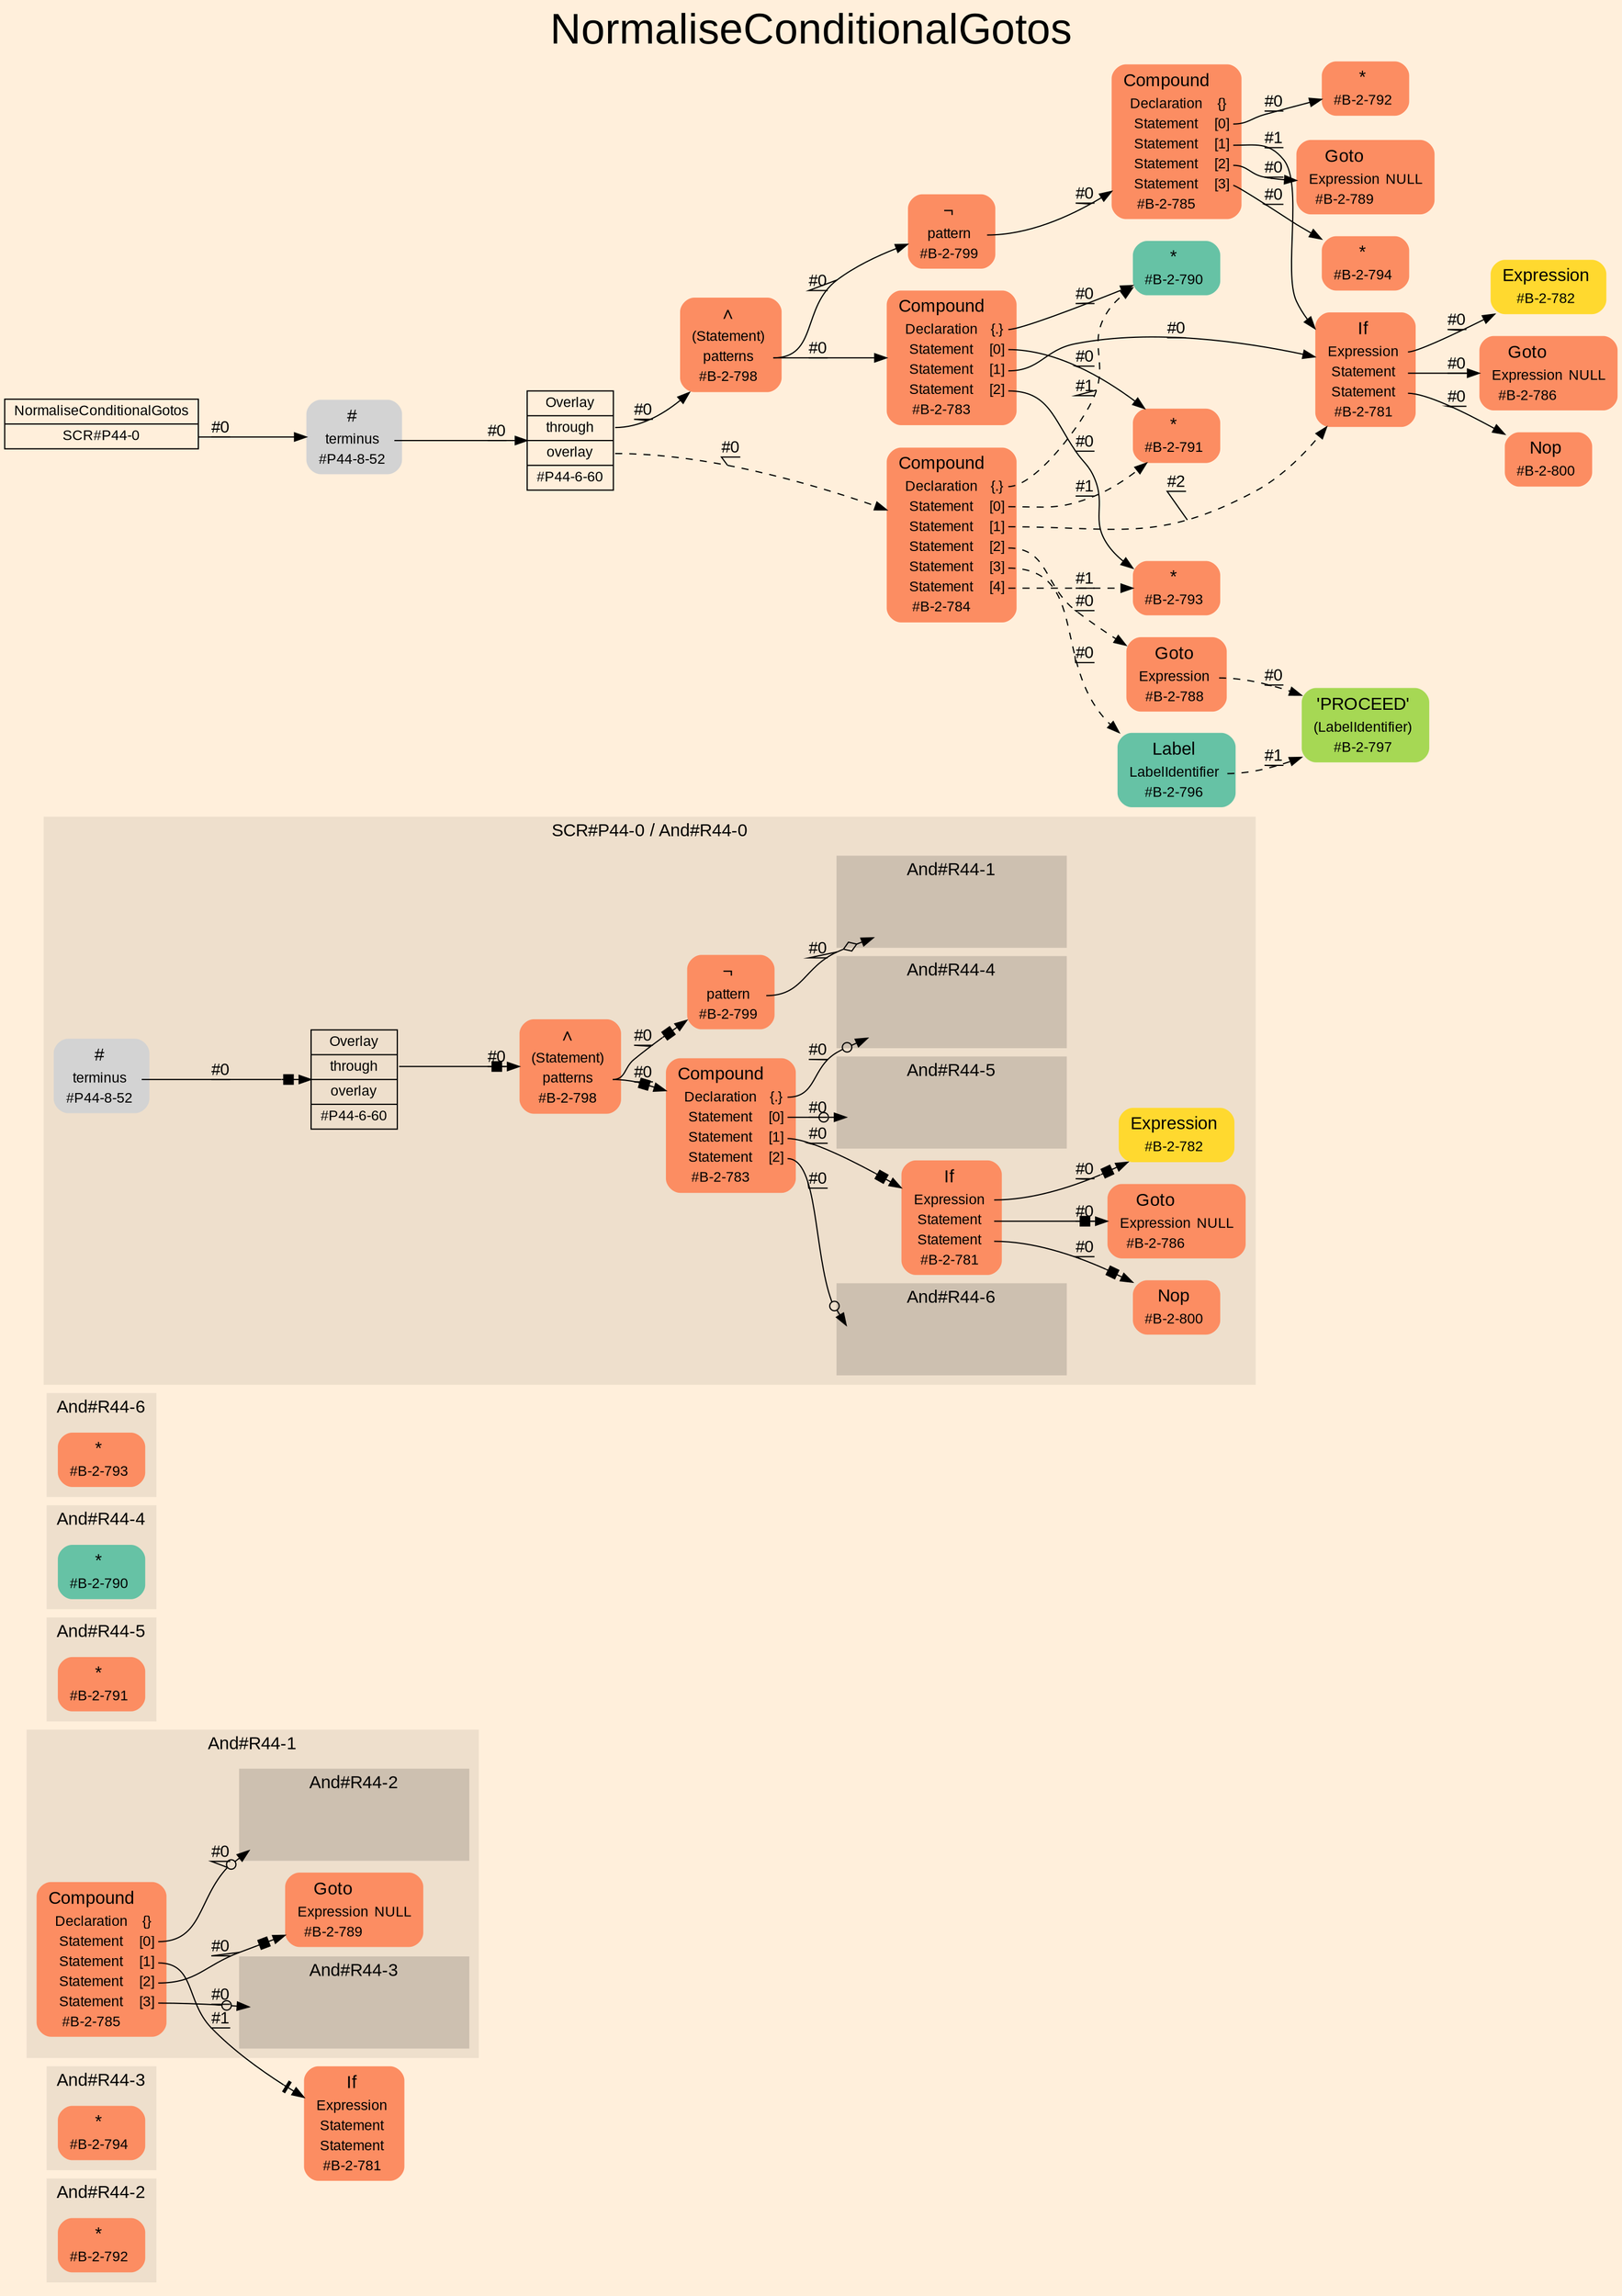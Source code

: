 digraph "NormaliseConditionalGotos" {
label = "NormaliseConditionalGotos"
labelloc = t
fontsize = "36"
graph [
    rankdir = "LR"
    ranksep = 0.3
    bgcolor = antiquewhite1
    color = black
    fontcolor = black
    fontname = "Arial"
];
node [
    fontname = "Arial"
];
edge [
    fontname = "Arial"
];

// -------------------- figure And#R44-2 --------------------
subgraph "clusterAnd#R44-2" {
    label = "And#R44-2"
    style = "filled"
    color = antiquewhite2
    fontsize = "15"
    "And#R44-2 / #B-2-792" [
        shape = "plaintext"
        fillcolor = "/set28/2"
        label = <<TABLE BORDER="0" CELLBORDER="0" CELLSPACING="0">
         <TR><TD><FONT POINT-SIZE="15.0">*</FONT></TD><TD></TD></TR>
         <TR><TD>#B-2-792</TD><TD PORT="port0"></TD></TR>
        </TABLE>>
        style = "rounded,filled"
        fontsize = "12"
    ];
    
}


// -------------------- figure And#R44-3 --------------------
subgraph "clusterAnd#R44-3" {
    label = "And#R44-3"
    style = "filled"
    color = antiquewhite2
    fontsize = "15"
    "And#R44-3 / #B-2-794" [
        shape = "plaintext"
        fillcolor = "/set28/2"
        label = <<TABLE BORDER="0" CELLBORDER="0" CELLSPACING="0">
         <TR><TD><FONT POINT-SIZE="15.0">*</FONT></TD><TD></TD></TR>
         <TR><TD>#B-2-794</TD><TD PORT="port0"></TD></TR>
        </TABLE>>
        style = "rounded,filled"
        fontsize = "12"
    ];
    
}


// -------------------- figure And#R44-1 --------------------
"And#R44-1 / #B-2-781" [
    shape = "plaintext"
    fillcolor = "/set28/2"
    label = <<TABLE BORDER="0" CELLBORDER="0" CELLSPACING="0">
     <TR><TD><FONT POINT-SIZE="15.0">If</FONT></TD><TD></TD></TR>
     <TR><TD>Expression</TD><TD PORT="port0"></TD></TR>
     <TR><TD>Statement</TD><TD PORT="port1"></TD></TR>
     <TR><TD>Statement</TD><TD PORT="port2"></TD></TR>
     <TR><TD>#B-2-781</TD><TD PORT="port3"></TD></TR>
    </TABLE>>
    style = "rounded,filled"
    fontsize = "12"
];

subgraph "clusterAnd#R44-1" {
    label = "And#R44-1"
    style = "filled"
    color = antiquewhite2
    fontsize = "15"
    "And#R44-1 / #B-2-785" [
        shape = "plaintext"
        fillcolor = "/set28/2"
        label = <<TABLE BORDER="0" CELLBORDER="0" CELLSPACING="0">
         <TR><TD><FONT POINT-SIZE="15.0">Compound</FONT></TD><TD></TD></TR>
         <TR><TD>Declaration</TD><TD PORT="port0">{}</TD></TR>
         <TR><TD>Statement</TD><TD PORT="port1">[0]</TD></TR>
         <TR><TD>Statement</TD><TD PORT="port2">[1]</TD></TR>
         <TR><TD>Statement</TD><TD PORT="port3">[2]</TD></TR>
         <TR><TD>Statement</TD><TD PORT="port4">[3]</TD></TR>
         <TR><TD>#B-2-785</TD><TD PORT="port5"></TD></TR>
        </TABLE>>
        style = "rounded,filled"
        fontsize = "12"
    ];
    
    "And#R44-1 / #B-2-789" [
        shape = "plaintext"
        fillcolor = "/set28/2"
        label = <<TABLE BORDER="0" CELLBORDER="0" CELLSPACING="0">
         <TR><TD><FONT POINT-SIZE="15.0">Goto</FONT></TD><TD></TD></TR>
         <TR><TD>Expression</TD><TD PORT="port0">NULL</TD></TR>
         <TR><TD>#B-2-789</TD><TD PORT="port1"></TD></TR>
        </TABLE>>
        style = "rounded,filled"
        fontsize = "12"
    ];
    
    subgraph "clusterAnd#R44-1 / And#R44-2" {
        label = "And#R44-2"
        style = "filled"
        color = antiquewhite3
        fontsize = "15"
        "And#R44-1 / #0 / #B-2-792" [
            shape = "none"
            style = "invisible"
        ];
        
    }
    
    subgraph "clusterAnd#R44-1 / And#R44-3" {
        label = "And#R44-3"
        style = "filled"
        color = antiquewhite3
        fontsize = "15"
        "And#R44-1 / #0 / #B-2-794" [
            shape = "none"
            style = "invisible"
        ];
        
    }
    
}


// -------------------- figure And#R44-5 --------------------
subgraph "clusterAnd#R44-5" {
    label = "And#R44-5"
    style = "filled"
    color = antiquewhite2
    fontsize = "15"
    "And#R44-5 / #B-2-791" [
        shape = "plaintext"
        fillcolor = "/set28/2"
        label = <<TABLE BORDER="0" CELLBORDER="0" CELLSPACING="0">
         <TR><TD><FONT POINT-SIZE="15.0">*</FONT></TD><TD></TD></TR>
         <TR><TD>#B-2-791</TD><TD PORT="port0"></TD></TR>
        </TABLE>>
        style = "rounded,filled"
        fontsize = "12"
    ];
    
}


// -------------------- figure And#R44-4 --------------------
subgraph "clusterAnd#R44-4" {
    label = "And#R44-4"
    style = "filled"
    color = antiquewhite2
    fontsize = "15"
    "And#R44-4 / #B-2-790" [
        shape = "plaintext"
        fillcolor = "/set28/1"
        label = <<TABLE BORDER="0" CELLBORDER="0" CELLSPACING="0">
         <TR><TD><FONT POINT-SIZE="15.0">*</FONT></TD><TD></TD></TR>
         <TR><TD>#B-2-790</TD><TD PORT="port0"></TD></TR>
        </TABLE>>
        style = "rounded,filled"
        fontsize = "12"
    ];
    
}


// -------------------- figure And#R44-6 --------------------
subgraph "clusterAnd#R44-6" {
    label = "And#R44-6"
    style = "filled"
    color = antiquewhite2
    fontsize = "15"
    "And#R44-6 / #B-2-793" [
        shape = "plaintext"
        fillcolor = "/set28/2"
        label = <<TABLE BORDER="0" CELLBORDER="0" CELLSPACING="0">
         <TR><TD><FONT POINT-SIZE="15.0">*</FONT></TD><TD></TD></TR>
         <TR><TD>#B-2-793</TD><TD PORT="port0"></TD></TR>
        </TABLE>>
        style = "rounded,filled"
        fontsize = "12"
    ];
    
}


// -------------------- figure And#R44-0 --------------------
subgraph "clusterAnd#R44-0" {
    label = "SCR#P44-0 / And#R44-0"
    style = "filled"
    color = antiquewhite2
    fontsize = "15"
    "And#R44-0 / #B-2-781" [
        shape = "plaintext"
        fillcolor = "/set28/2"
        label = <<TABLE BORDER="0" CELLBORDER="0" CELLSPACING="0">
         <TR><TD><FONT POINT-SIZE="15.0">If</FONT></TD><TD></TD></TR>
         <TR><TD>Expression</TD><TD PORT="port0"></TD></TR>
         <TR><TD>Statement</TD><TD PORT="port1"></TD></TR>
         <TR><TD>Statement</TD><TD PORT="port2"></TD></TR>
         <TR><TD>#B-2-781</TD><TD PORT="port3"></TD></TR>
        </TABLE>>
        style = "rounded,filled"
        fontsize = "12"
    ];
    
    "And#R44-0 / #B-2-782" [
        shape = "plaintext"
        fillcolor = "/set28/6"
        label = <<TABLE BORDER="0" CELLBORDER="0" CELLSPACING="0">
         <TR><TD><FONT POINT-SIZE="15.0">Expression</FONT></TD><TD></TD></TR>
         <TR><TD>#B-2-782</TD><TD PORT="port0"></TD></TR>
        </TABLE>>
        style = "rounded,filled"
        fontsize = "12"
    ];
    
    "And#R44-0 / #B-2-783" [
        shape = "plaintext"
        fillcolor = "/set28/2"
        label = <<TABLE BORDER="0" CELLBORDER="0" CELLSPACING="0">
         <TR><TD><FONT POINT-SIZE="15.0">Compound</FONT></TD><TD></TD></TR>
         <TR><TD>Declaration</TD><TD PORT="port0">{.}</TD></TR>
         <TR><TD>Statement</TD><TD PORT="port1">[0]</TD></TR>
         <TR><TD>Statement</TD><TD PORT="port2">[1]</TD></TR>
         <TR><TD>Statement</TD><TD PORT="port3">[2]</TD></TR>
         <TR><TD>#B-2-783</TD><TD PORT="port4"></TD></TR>
        </TABLE>>
        style = "rounded,filled"
        fontsize = "12"
    ];
    
    "And#R44-0 / #B-2-786" [
        shape = "plaintext"
        fillcolor = "/set28/2"
        label = <<TABLE BORDER="0" CELLBORDER="0" CELLSPACING="0">
         <TR><TD><FONT POINT-SIZE="15.0">Goto</FONT></TD><TD></TD></TR>
         <TR><TD>Expression</TD><TD PORT="port0">NULL</TD></TR>
         <TR><TD>#B-2-786</TD><TD PORT="port1"></TD></TR>
        </TABLE>>
        style = "rounded,filled"
        fontsize = "12"
    ];
    
    "And#R44-0 / #B-2-798" [
        shape = "plaintext"
        fillcolor = "/set28/2"
        label = <<TABLE BORDER="0" CELLBORDER="0" CELLSPACING="0">
         <TR><TD><FONT POINT-SIZE="15.0">∧</FONT></TD><TD></TD></TR>
         <TR><TD>(Statement)</TD><TD PORT="port0"></TD></TR>
         <TR><TD>patterns</TD><TD PORT="port1"></TD></TR>
         <TR><TD>#B-2-798</TD><TD PORT="port2"></TD></TR>
        </TABLE>>
        style = "rounded,filled"
        fontsize = "12"
    ];
    
    "And#R44-0 / #B-2-799" [
        shape = "plaintext"
        fillcolor = "/set28/2"
        label = <<TABLE BORDER="0" CELLBORDER="0" CELLSPACING="0">
         <TR><TD><FONT POINT-SIZE="15.0">¬</FONT></TD><TD></TD></TR>
         <TR><TD>pattern</TD><TD PORT="port0"></TD></TR>
         <TR><TD>#B-2-799</TD><TD PORT="port1"></TD></TR>
        </TABLE>>
        style = "rounded,filled"
        fontsize = "12"
    ];
    
    "And#R44-0 / #B-2-800" [
        shape = "plaintext"
        fillcolor = "/set28/2"
        label = <<TABLE BORDER="0" CELLBORDER="0" CELLSPACING="0">
         <TR><TD><FONT POINT-SIZE="15.0">Nop</FONT></TD><TD></TD></TR>
         <TR><TD>#B-2-800</TD><TD PORT="port0"></TD></TR>
        </TABLE>>
        style = "rounded,filled"
        fontsize = "12"
    ];
    
    "And#R44-0 / #P44-6-60" [
        shape = "record"
        fillcolor = antiquewhite2
        label = "<fixed> Overlay | <port0> through | <port1> overlay | <port2> #P44-6-60"
        style = "filled"
        fontsize = "12"
        color = black
        fontcolor = black
    ];
    
    "And#R44-0 / #P44-8-52" [
        shape = "plaintext"
        label = <<TABLE BORDER="0" CELLBORDER="0" CELLSPACING="0">
         <TR><TD><FONT POINT-SIZE="15.0">#</FONT></TD><TD></TD></TR>
         <TR><TD>terminus</TD><TD PORT="port0"></TD></TR>
         <TR><TD>#P44-8-52</TD><TD PORT="port1"></TD></TR>
        </TABLE>>
        style = "rounded,filled"
        fontsize = "12"
    ];
    
    subgraph "clusterAnd#R44-0 / And#R44-1" {
        label = "And#R44-1"
        style = "filled"
        color = antiquewhite3
        fontsize = "15"
        "And#R44-0 / #0 / #B-2-785" [
            shape = "none"
            style = "invisible"
        ];
        
    }
    
    subgraph "clusterAnd#R44-0 / And#R44-4" {
        label = "And#R44-4"
        style = "filled"
        color = antiquewhite3
        fontsize = "15"
        "And#R44-0 / #0 / #B-2-790" [
            shape = "none"
            style = "invisible"
        ];
        
    }
    
    subgraph "clusterAnd#R44-0 / And#R44-5" {
        label = "And#R44-5"
        style = "filled"
        color = antiquewhite3
        fontsize = "15"
        "And#R44-0 / #0 / #B-2-791" [
            shape = "none"
            style = "invisible"
        ];
        
    }
    
    subgraph "clusterAnd#R44-0 / And#R44-6" {
        label = "And#R44-6"
        style = "filled"
        color = antiquewhite3
        fontsize = "15"
        "And#R44-0 / #0 / #B-2-793" [
            shape = "none"
            style = "invisible"
        ];
        
    }
    
}


// -------------------- transformation figure --------------------
"CR#P44-0" [
    shape = "record"
    fillcolor = antiquewhite1
    label = "<fixed> NormaliseConditionalGotos | <port0> SCR#P44-0"
    style = "filled"
    fontsize = "12"
    color = black
    fontcolor = black
];

"#P44-8-52" [
    shape = "plaintext"
    label = <<TABLE BORDER="0" CELLBORDER="0" CELLSPACING="0">
     <TR><TD><FONT POINT-SIZE="15.0">#</FONT></TD><TD></TD></TR>
     <TR><TD>terminus</TD><TD PORT="port0"></TD></TR>
     <TR><TD>#P44-8-52</TD><TD PORT="port1"></TD></TR>
    </TABLE>>
    style = "rounded,filled"
    fontsize = "12"
];

"#P44-6-60" [
    shape = "record"
    fillcolor = antiquewhite1
    label = "<fixed> Overlay | <port0> through | <port1> overlay | <port2> #P44-6-60"
    style = "filled"
    fontsize = "12"
    color = black
    fontcolor = black
];

"#B-2-798" [
    shape = "plaintext"
    fillcolor = "/set28/2"
    label = <<TABLE BORDER="0" CELLBORDER="0" CELLSPACING="0">
     <TR><TD><FONT POINT-SIZE="15.0">∧</FONT></TD><TD></TD></TR>
     <TR><TD>(Statement)</TD><TD PORT="port0"></TD></TR>
     <TR><TD>patterns</TD><TD PORT="port1"></TD></TR>
     <TR><TD>#B-2-798</TD><TD PORT="port2"></TD></TR>
    </TABLE>>
    style = "rounded,filled"
    fontsize = "12"
];

"#B-2-783" [
    shape = "plaintext"
    fillcolor = "/set28/2"
    label = <<TABLE BORDER="0" CELLBORDER="0" CELLSPACING="0">
     <TR><TD><FONT POINT-SIZE="15.0">Compound</FONT></TD><TD></TD></TR>
     <TR><TD>Declaration</TD><TD PORT="port0">{.}</TD></TR>
     <TR><TD>Statement</TD><TD PORT="port1">[0]</TD></TR>
     <TR><TD>Statement</TD><TD PORT="port2">[1]</TD></TR>
     <TR><TD>Statement</TD><TD PORT="port3">[2]</TD></TR>
     <TR><TD>#B-2-783</TD><TD PORT="port4"></TD></TR>
    </TABLE>>
    style = "rounded,filled"
    fontsize = "12"
];

"#B-2-790" [
    shape = "plaintext"
    fillcolor = "/set28/1"
    label = <<TABLE BORDER="0" CELLBORDER="0" CELLSPACING="0">
     <TR><TD><FONT POINT-SIZE="15.0">*</FONT></TD><TD></TD></TR>
     <TR><TD>#B-2-790</TD><TD PORT="port0"></TD></TR>
    </TABLE>>
    style = "rounded,filled"
    fontsize = "12"
];

"#B-2-791" [
    shape = "plaintext"
    fillcolor = "/set28/2"
    label = <<TABLE BORDER="0" CELLBORDER="0" CELLSPACING="0">
     <TR><TD><FONT POINT-SIZE="15.0">*</FONT></TD><TD></TD></TR>
     <TR><TD>#B-2-791</TD><TD PORT="port0"></TD></TR>
    </TABLE>>
    style = "rounded,filled"
    fontsize = "12"
];

"#B-2-781" [
    shape = "plaintext"
    fillcolor = "/set28/2"
    label = <<TABLE BORDER="0" CELLBORDER="0" CELLSPACING="0">
     <TR><TD><FONT POINT-SIZE="15.0">If</FONT></TD><TD></TD></TR>
     <TR><TD>Expression</TD><TD PORT="port0"></TD></TR>
     <TR><TD>Statement</TD><TD PORT="port1"></TD></TR>
     <TR><TD>Statement</TD><TD PORT="port2"></TD></TR>
     <TR><TD>#B-2-781</TD><TD PORT="port3"></TD></TR>
    </TABLE>>
    style = "rounded,filled"
    fontsize = "12"
];

"#B-2-782" [
    shape = "plaintext"
    fillcolor = "/set28/6"
    label = <<TABLE BORDER="0" CELLBORDER="0" CELLSPACING="0">
     <TR><TD><FONT POINT-SIZE="15.0">Expression</FONT></TD><TD></TD></TR>
     <TR><TD>#B-2-782</TD><TD PORT="port0"></TD></TR>
    </TABLE>>
    style = "rounded,filled"
    fontsize = "12"
];

"#B-2-786" [
    shape = "plaintext"
    fillcolor = "/set28/2"
    label = <<TABLE BORDER="0" CELLBORDER="0" CELLSPACING="0">
     <TR><TD><FONT POINT-SIZE="15.0">Goto</FONT></TD><TD></TD></TR>
     <TR><TD>Expression</TD><TD PORT="port0">NULL</TD></TR>
     <TR><TD>#B-2-786</TD><TD PORT="port1"></TD></TR>
    </TABLE>>
    style = "rounded,filled"
    fontsize = "12"
];

"#B-2-800" [
    shape = "plaintext"
    fillcolor = "/set28/2"
    label = <<TABLE BORDER="0" CELLBORDER="0" CELLSPACING="0">
     <TR><TD><FONT POINT-SIZE="15.0">Nop</FONT></TD><TD></TD></TR>
     <TR><TD>#B-2-800</TD><TD PORT="port0"></TD></TR>
    </TABLE>>
    style = "rounded,filled"
    fontsize = "12"
];

"#B-2-793" [
    shape = "plaintext"
    fillcolor = "/set28/2"
    label = <<TABLE BORDER="0" CELLBORDER="0" CELLSPACING="0">
     <TR><TD><FONT POINT-SIZE="15.0">*</FONT></TD><TD></TD></TR>
     <TR><TD>#B-2-793</TD><TD PORT="port0"></TD></TR>
    </TABLE>>
    style = "rounded,filled"
    fontsize = "12"
];

"#B-2-799" [
    shape = "plaintext"
    fillcolor = "/set28/2"
    label = <<TABLE BORDER="0" CELLBORDER="0" CELLSPACING="0">
     <TR><TD><FONT POINT-SIZE="15.0">¬</FONT></TD><TD></TD></TR>
     <TR><TD>pattern</TD><TD PORT="port0"></TD></TR>
     <TR><TD>#B-2-799</TD><TD PORT="port1"></TD></TR>
    </TABLE>>
    style = "rounded,filled"
    fontsize = "12"
];

"#B-2-785" [
    shape = "plaintext"
    fillcolor = "/set28/2"
    label = <<TABLE BORDER="0" CELLBORDER="0" CELLSPACING="0">
     <TR><TD><FONT POINT-SIZE="15.0">Compound</FONT></TD><TD></TD></TR>
     <TR><TD>Declaration</TD><TD PORT="port0">{}</TD></TR>
     <TR><TD>Statement</TD><TD PORT="port1">[0]</TD></TR>
     <TR><TD>Statement</TD><TD PORT="port2">[1]</TD></TR>
     <TR><TD>Statement</TD><TD PORT="port3">[2]</TD></TR>
     <TR><TD>Statement</TD><TD PORT="port4">[3]</TD></TR>
     <TR><TD>#B-2-785</TD><TD PORT="port5"></TD></TR>
    </TABLE>>
    style = "rounded,filled"
    fontsize = "12"
];

"#B-2-792" [
    shape = "plaintext"
    fillcolor = "/set28/2"
    label = <<TABLE BORDER="0" CELLBORDER="0" CELLSPACING="0">
     <TR><TD><FONT POINT-SIZE="15.0">*</FONT></TD><TD></TD></TR>
     <TR><TD>#B-2-792</TD><TD PORT="port0"></TD></TR>
    </TABLE>>
    style = "rounded,filled"
    fontsize = "12"
];

"#B-2-789" [
    shape = "plaintext"
    fillcolor = "/set28/2"
    label = <<TABLE BORDER="0" CELLBORDER="0" CELLSPACING="0">
     <TR><TD><FONT POINT-SIZE="15.0">Goto</FONT></TD><TD></TD></TR>
     <TR><TD>Expression</TD><TD PORT="port0">NULL</TD></TR>
     <TR><TD>#B-2-789</TD><TD PORT="port1"></TD></TR>
    </TABLE>>
    style = "rounded,filled"
    fontsize = "12"
];

"#B-2-794" [
    shape = "plaintext"
    fillcolor = "/set28/2"
    label = <<TABLE BORDER="0" CELLBORDER="0" CELLSPACING="0">
     <TR><TD><FONT POINT-SIZE="15.0">*</FONT></TD><TD></TD></TR>
     <TR><TD>#B-2-794</TD><TD PORT="port0"></TD></TR>
    </TABLE>>
    style = "rounded,filled"
    fontsize = "12"
];

"#B-2-784" [
    shape = "plaintext"
    fillcolor = "/set28/2"
    label = <<TABLE BORDER="0" CELLBORDER="0" CELLSPACING="0">
     <TR><TD><FONT POINT-SIZE="15.0">Compound</FONT></TD><TD></TD></TR>
     <TR><TD>Declaration</TD><TD PORT="port0">{.}</TD></TR>
     <TR><TD>Statement</TD><TD PORT="port1">[0]</TD></TR>
     <TR><TD>Statement</TD><TD PORT="port2">[1]</TD></TR>
     <TR><TD>Statement</TD><TD PORT="port3">[2]</TD></TR>
     <TR><TD>Statement</TD><TD PORT="port4">[3]</TD></TR>
     <TR><TD>Statement</TD><TD PORT="port5">[4]</TD></TR>
     <TR><TD>#B-2-784</TD><TD PORT="port6"></TD></TR>
    </TABLE>>
    style = "rounded,filled"
    fontsize = "12"
];

"#B-2-788" [
    shape = "plaintext"
    fillcolor = "/set28/2"
    label = <<TABLE BORDER="0" CELLBORDER="0" CELLSPACING="0">
     <TR><TD><FONT POINT-SIZE="15.0">Goto</FONT></TD><TD></TD></TR>
     <TR><TD>Expression</TD><TD PORT="port0"></TD></TR>
     <TR><TD>#B-2-788</TD><TD PORT="port1"></TD></TR>
    </TABLE>>
    style = "rounded,filled"
    fontsize = "12"
];

"#B-2-797" [
    shape = "plaintext"
    fillcolor = "/set28/5"
    label = <<TABLE BORDER="0" CELLBORDER="0" CELLSPACING="0">
     <TR><TD><FONT POINT-SIZE="15.0">'PROCEED'</FONT></TD><TD></TD></TR>
     <TR><TD>(LabelIdentifier)</TD><TD PORT="port0"></TD></TR>
     <TR><TD>#B-2-797</TD><TD PORT="port1"></TD></TR>
    </TABLE>>
    style = "rounded,filled"
    fontsize = "12"
];

"#B-2-796" [
    shape = "plaintext"
    fillcolor = "/set28/1"
    label = <<TABLE BORDER="0" CELLBORDER="0" CELLSPACING="0">
     <TR><TD><FONT POINT-SIZE="15.0">Label</FONT></TD><TD></TD></TR>
     <TR><TD>LabelIdentifier</TD><TD PORT="port0"></TD></TR>
     <TR><TD>#B-2-796</TD><TD PORT="port1"></TD></TR>
    </TABLE>>
    style = "rounded,filled"
    fontsize = "12"
];


// -------------------- links --------------------
// links for block CR#P44-0
"CR#P44-0":port0 -> "#P44-8-52" [
    label = "#0"
    decorate = true
    color = black
    fontcolor = black
];

// links for block #P44-8-52
"#P44-8-52":port0 -> "#P44-6-60" [
    label = "#0"
    decorate = true
    color = black
    fontcolor = black
];

// links for block #P44-6-60
"#P44-6-60":port0 -> "#B-2-798" [
    label = "#0"
    decorate = true
    color = black
    fontcolor = black
];

"#P44-6-60":port1 -> "#B-2-784" [
    style="dashed"
    label = "#0"
    decorate = true
    color = black
    fontcolor = black
];

// links for block #B-2-798
"#B-2-798":port1 -> "#B-2-783" [
    label = "#0"
    decorate = true
    color = black
    fontcolor = black
];

"#B-2-798":port1 -> "#B-2-799" [
    label = "#0"
    decorate = true
    color = black
    fontcolor = black
];

// links for block #B-2-783
"#B-2-783":port0 -> "#B-2-790" [
    label = "#0"
    decorate = true
    color = black
    fontcolor = black
];

"#B-2-783":port1 -> "#B-2-791" [
    label = "#0"
    decorate = true
    color = black
    fontcolor = black
];

"#B-2-783":port2 -> "#B-2-781" [
    label = "#0"
    decorate = true
    color = black
    fontcolor = black
];

"#B-2-783":port3 -> "#B-2-793" [
    label = "#0"
    decorate = true
    color = black
    fontcolor = black
];

// links for block #B-2-790
// links for block #B-2-791
// links for block #B-2-781
"#B-2-781":port0 -> "#B-2-782" [
    label = "#0"
    decorate = true
    color = black
    fontcolor = black
];

"#B-2-781":port1 -> "#B-2-786" [
    label = "#0"
    decorate = true
    color = black
    fontcolor = black
];

"#B-2-781":port2 -> "#B-2-800" [
    label = "#0"
    decorate = true
    color = black
    fontcolor = black
];

// links for block #B-2-782
// links for block #B-2-786
// links for block #B-2-800
// links for block #B-2-793
// links for block #B-2-799
"#B-2-799":port0 -> "#B-2-785" [
    label = "#0"
    decorate = true
    color = black
    fontcolor = black
];

// links for block #B-2-785
"#B-2-785":port1 -> "#B-2-792" [
    label = "#0"
    decorate = true
    color = black
    fontcolor = black
];

"#B-2-785":port2 -> "#B-2-781" [
    label = "#1"
    decorate = true
    color = black
    fontcolor = black
];

"#B-2-785":port3 -> "#B-2-789" [
    label = "#0"
    decorate = true
    color = black
    fontcolor = black
];

"#B-2-785":port4 -> "#B-2-794" [
    label = "#0"
    decorate = true
    color = black
    fontcolor = black
];

// links for block #B-2-792
// links for block #B-2-789
// links for block #B-2-794
// links for block #B-2-784
"#B-2-784":port0 -> "#B-2-790" [
    style="dashed"
    label = "#1"
    decorate = true
    color = black
    fontcolor = black
];

"#B-2-784":port1 -> "#B-2-791" [
    style="dashed"
    label = "#1"
    decorate = true
    color = black
    fontcolor = black
];

"#B-2-784":port2 -> "#B-2-781" [
    style="dashed"
    label = "#2"
    decorate = true
    color = black
    fontcolor = black
];

"#B-2-784":port3 -> "#B-2-788" [
    style="dashed"
    label = "#0"
    decorate = true
    color = black
    fontcolor = black
];

"#B-2-784":port4 -> "#B-2-796" [
    style="dashed"
    label = "#0"
    decorate = true
    color = black
    fontcolor = black
];

"#B-2-784":port5 -> "#B-2-793" [
    style="dashed"
    label = "#1"
    decorate = true
    color = black
    fontcolor = black
];

// links for block #B-2-788
"#B-2-788":port0 -> "#B-2-797" [
    style="dashed"
    label = "#0"
    decorate = true
    color = black
    fontcolor = black
];

// links for block #B-2-797
// links for block #B-2-796
"#B-2-796":port0 -> "#B-2-797" [
    style="dashed"
    label = "#1"
    decorate = true
    color = black
    fontcolor = black
];

// links for block And#R44-0 / #B-2-781
"And#R44-0 / #B-2-781":port0 -> "And#R44-0 / #B-2-782" [
    arrowhead="normalnonebox"
    label = "#0"
    decorate = true
    color = black
    fontcolor = black
];

"And#R44-0 / #B-2-781":port1 -> "And#R44-0 / #B-2-786" [
    arrowhead="normalnonebox"
    label = "#0"
    decorate = true
    color = black
    fontcolor = black
];

"And#R44-0 / #B-2-781":port2 -> "And#R44-0 / #B-2-800" [
    arrowhead="normalnonebox"
    label = "#0"
    decorate = true
    color = black
    fontcolor = black
];

// links for block And#R44-0 / #B-2-782
// links for block And#R44-0 / #B-2-783
"And#R44-0 / #B-2-783":port0 -> "And#R44-0 / #0 / #B-2-790" [
    arrowhead="normalnoneodot"
    label = "#0"
    decorate = true
    color = black
    fontcolor = black
];

"And#R44-0 / #B-2-783":port1 -> "And#R44-0 / #0 / #B-2-791" [
    arrowhead="normalnoneodot"
    label = "#0"
    decorate = true
    color = black
    fontcolor = black
];

"And#R44-0 / #B-2-783":port2 -> "And#R44-0 / #B-2-781" [
    arrowhead="normalnonebox"
    label = "#0"
    decorate = true
    color = black
    fontcolor = black
];

"And#R44-0 / #B-2-783":port3 -> "And#R44-0 / #0 / #B-2-793" [
    arrowhead="normalnoneodot"
    label = "#0"
    decorate = true
    color = black
    fontcolor = black
];

// links for block And#R44-0 / #B-2-786
// links for block And#R44-0 / #B-2-798
"And#R44-0 / #B-2-798":port1 -> "And#R44-0 / #B-2-783" [
    arrowhead="normalnonebox"
    label = "#0"
    decorate = true
    color = black
    fontcolor = black
];

"And#R44-0 / #B-2-798":port1 -> "And#R44-0 / #B-2-799" [
    arrowhead="normalnonebox"
    label = "#0"
    decorate = true
    color = black
    fontcolor = black
];

// links for block And#R44-0 / #B-2-799
"And#R44-0 / #B-2-799":port0 -> "And#R44-0 / #0 / #B-2-785" [
    arrowhead="normalnoneodiamond"
    label = "#0"
    decorate = true
    color = black
    fontcolor = black
];

// links for block And#R44-0 / #B-2-800
// links for block And#R44-0 / #P44-6-60
"And#R44-0 / #P44-6-60":port0 -> "And#R44-0 / #B-2-798" [
    arrowhead="normalnonebox"
    label = "#0"
    decorate = true
    color = black
    fontcolor = black
];

// links for block And#R44-0 / #P44-8-52
"And#R44-0 / #P44-8-52":port0 -> "And#R44-0 / #P44-6-60" [
    arrowhead="normalnonebox"
    label = "#0"
    decorate = true
    color = black
    fontcolor = black
];

// links for block And#R44-0 / #0 / #B-2-785
// links for block And#R44-0 / #0 / #B-2-790
// links for block And#R44-0 / #0 / #B-2-791
// links for block And#R44-0 / #0 / #B-2-793
// links for block And#R44-6 / #B-2-793
// links for block And#R44-4 / #B-2-790
// links for block And#R44-5 / #B-2-791
// links for block And#R44-1 / #B-2-781
// links for block And#R44-1 / #B-2-785
"And#R44-1 / #B-2-785":port1 -> "And#R44-1 / #0 / #B-2-792" [
    arrowhead="normalnoneodot"
    label = "#0"
    decorate = true
    color = black
    fontcolor = black
];

"And#R44-1 / #B-2-785":port2 -> "And#R44-1 / #B-2-781" [
    arrowhead="normalnonetee"
    label = "#1"
    decorate = true
    color = black
    fontcolor = black
];

"And#R44-1 / #B-2-785":port3 -> "And#R44-1 / #B-2-789" [
    arrowhead="normalnonebox"
    label = "#0"
    decorate = true
    color = black
    fontcolor = black
];

"And#R44-1 / #B-2-785":port4 -> "And#R44-1 / #0 / #B-2-794" [
    arrowhead="normalnoneodot"
    label = "#0"
    decorate = true
    color = black
    fontcolor = black
];

// links for block And#R44-1 / #B-2-789
// links for block And#R44-1 / #0 / #B-2-792
// links for block And#R44-1 / #0 / #B-2-794
// links for block And#R44-3 / #B-2-794
// links for block And#R44-2 / #B-2-792
}
